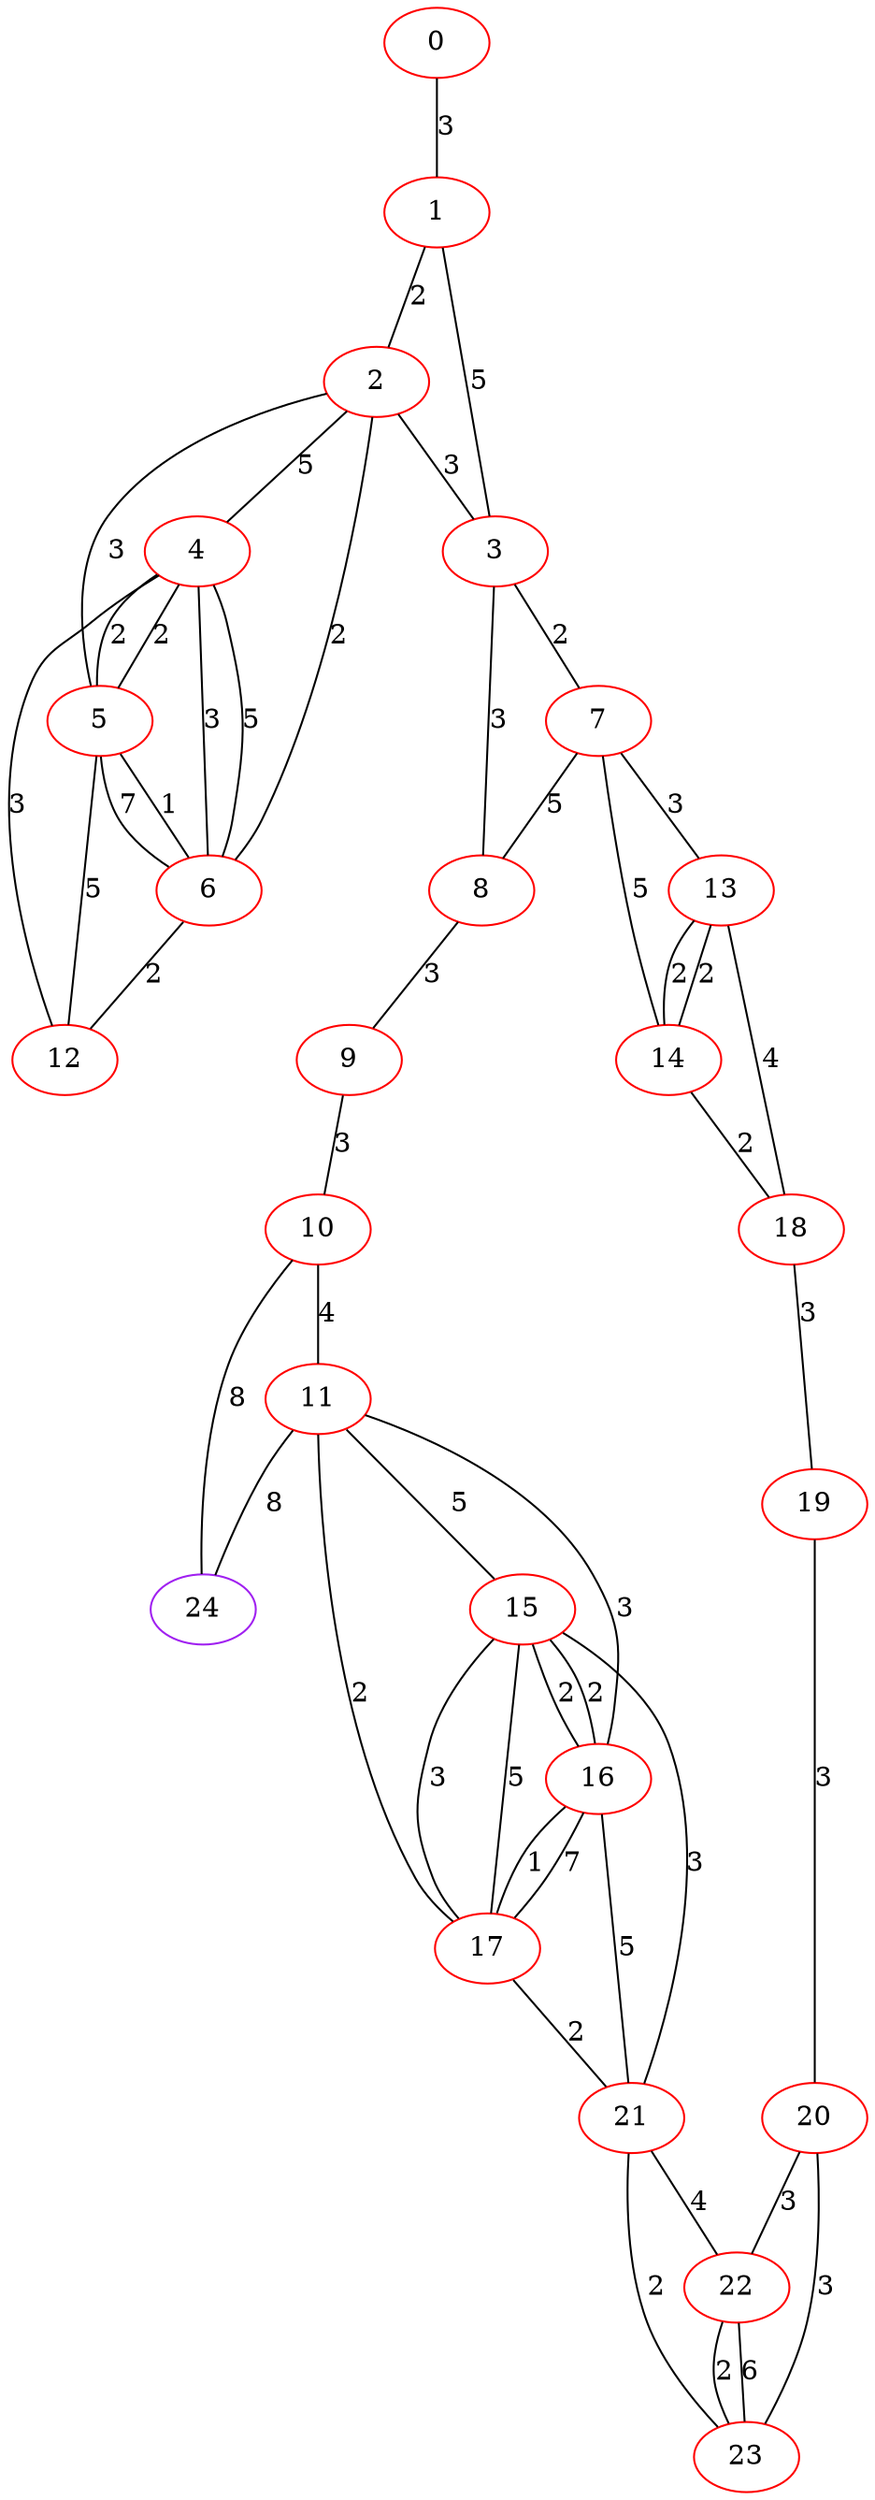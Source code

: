 graph "" {
0 [color=red, weight=1];
1 [color=red, weight=1];
2 [color=red, weight=1];
3 [color=red, weight=1];
4 [color=red, weight=1];
5 [color=red, weight=1];
6 [color=red, weight=1];
7 [color=red, weight=1];
8 [color=red, weight=1];
9 [color=red, weight=1];
10 [color=red, weight=1];
11 [color=red, weight=1];
12 [color=red, weight=1];
13 [color=red, weight=1];
14 [color=red, weight=1];
15 [color=red, weight=1];
16 [color=red, weight=1];
17 [color=red, weight=1];
18 [color=red, weight=1];
19 [color=red, weight=1];
20 [color=red, weight=1];
21 [color=red, weight=1];
22 [color=red, weight=1];
23 [color=red, weight=1];
24 [color=purple, weight=4];
0 -- 1  [key=0, label=3];
1 -- 2  [key=0, label=2];
1 -- 3  [key=0, label=5];
2 -- 3  [key=0, label=3];
2 -- 4  [key=0, label=5];
2 -- 5  [key=0, label=3];
2 -- 6  [key=0, label=2];
3 -- 8  [key=0, label=3];
3 -- 7  [key=0, label=2];
4 -- 12  [key=0, label=3];
4 -- 5  [key=0, label=2];
4 -- 5  [key=1, label=2];
4 -- 6  [key=0, label=3];
4 -- 6  [key=1, label=5];
5 -- 12  [key=0, label=5];
5 -- 6  [key=0, label=1];
5 -- 6  [key=1, label=7];
6 -- 12  [key=0, label=2];
7 -- 8  [key=0, label=5];
7 -- 13  [key=0, label=3];
7 -- 14  [key=0, label=5];
8 -- 9  [key=0, label=3];
9 -- 10  [key=0, label=3];
10 -- 24  [key=0, label=8];
10 -- 11  [key=0, label=4];
11 -- 16  [key=0, label=3];
11 -- 17  [key=0, label=2];
11 -- 24  [key=0, label=8];
11 -- 15  [key=0, label=5];
13 -- 18  [key=0, label=4];
13 -- 14  [key=0, label=2];
13 -- 14  [key=1, label=2];
14 -- 18  [key=0, label=2];
15 -- 16  [key=0, label=2];
15 -- 16  [key=1, label=2];
15 -- 17  [key=0, label=3];
15 -- 17  [key=1, label=5];
15 -- 21  [key=0, label=3];
16 -- 17  [key=0, label=1];
16 -- 17  [key=1, label=7];
16 -- 21  [key=0, label=5];
17 -- 21  [key=0, label=2];
18 -- 19  [key=0, label=3];
19 -- 20  [key=0, label=3];
20 -- 22  [key=0, label=3];
20 -- 23  [key=0, label=3];
21 -- 23  [key=0, label=2];
21 -- 22  [key=0, label=4];
22 -- 23  [key=0, label=6];
22 -- 23  [key=1, label=2];
}
